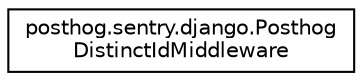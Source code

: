 digraph "Graphical Class Hierarchy"
{
 // LATEX_PDF_SIZE
  edge [fontname="Helvetica",fontsize="10",labelfontname="Helvetica",labelfontsize="10"];
  node [fontname="Helvetica",fontsize="10",shape=record];
  rankdir="LR";
  Node0 [label="posthog.sentry.django.Posthog\lDistinctIdMiddleware",height=0.2,width=0.4,color="black", fillcolor="white", style="filled",URL="$classposthog_1_1sentry_1_1django_1_1PosthogDistinctIdMiddleware.html",tooltip=" "];
}

